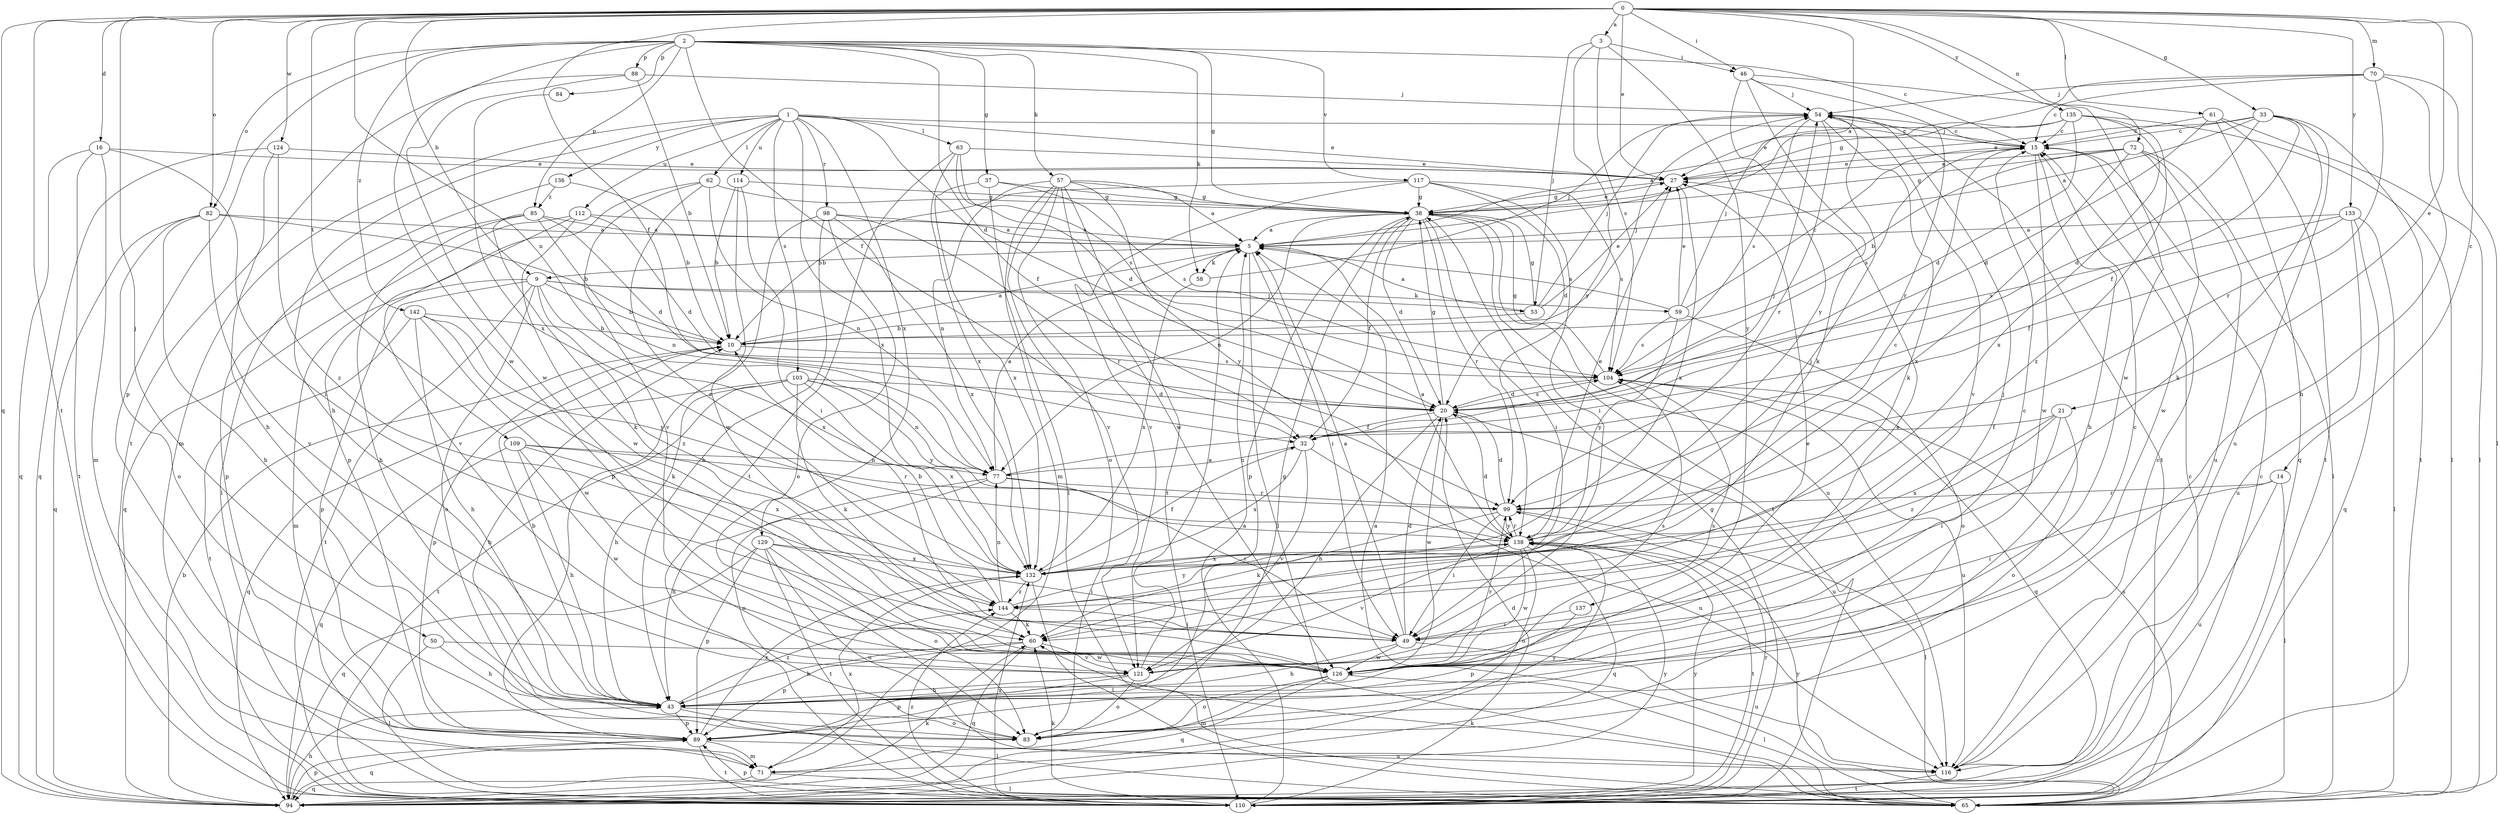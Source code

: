 strict digraph  {
0;
1;
2;
3;
5;
9;
10;
14;
15;
16;
20;
21;
27;
32;
33;
37;
38;
43;
46;
49;
50;
53;
54;
57;
58;
59;
60;
61;
62;
63;
65;
70;
71;
72;
77;
82;
83;
84;
85;
88;
89;
94;
98;
99;
103;
104;
109;
110;
112;
114;
116;
117;
121;
124;
126;
129;
132;
133;
135;
136;
137;
138;
142;
144;
0 -> 3  [label=a];
0 -> 5  [label=a];
0 -> 9  [label=b];
0 -> 14  [label=c];
0 -> 16  [label=d];
0 -> 21  [label=e];
0 -> 27  [label=e];
0 -> 32  [label=f];
0 -> 33  [label=g];
0 -> 46  [label=i];
0 -> 50  [label=j];
0 -> 61  [label=l];
0 -> 70  [label=m];
0 -> 72  [label=n];
0 -> 77  [label=n];
0 -> 82  [label=o];
0 -> 94  [label=q];
0 -> 109  [label=t];
0 -> 110  [label=t];
0 -> 124  [label=w];
0 -> 133  [label=y];
0 -> 135  [label=y];
1 -> 15  [label=c];
1 -> 27  [label=e];
1 -> 32  [label=f];
1 -> 43  [label=h];
1 -> 62  [label=l];
1 -> 63  [label=l];
1 -> 71  [label=m];
1 -> 98  [label=r];
1 -> 103  [label=s];
1 -> 112  [label=u];
1 -> 114  [label=u];
1 -> 129  [label=x];
1 -> 132  [label=x];
1 -> 136  [label=y];
2 -> 15  [label=c];
2 -> 20  [label=d];
2 -> 32  [label=f];
2 -> 37  [label=g];
2 -> 38  [label=g];
2 -> 57  [label=k];
2 -> 58  [label=k];
2 -> 82  [label=o];
2 -> 84  [label=p];
2 -> 85  [label=p];
2 -> 88  [label=p];
2 -> 89  [label=p];
2 -> 117  [label=v];
2 -> 126  [label=w];
2 -> 142  [label=z];
3 -> 46  [label=i];
3 -> 53  [label=j];
3 -> 104  [label=s];
3 -> 137  [label=y];
3 -> 138  [label=y];
5 -> 9  [label=b];
5 -> 49  [label=i];
5 -> 58  [label=k];
5 -> 65  [label=l];
9 -> 10  [label=b];
9 -> 53  [label=j];
9 -> 59  [label=k];
9 -> 71  [label=m];
9 -> 83  [label=o];
9 -> 89  [label=p];
9 -> 110  [label=t];
9 -> 132  [label=x];
9 -> 144  [label=z];
10 -> 5  [label=a];
10 -> 54  [label=j];
10 -> 89  [label=p];
10 -> 104  [label=s];
14 -> 49  [label=i];
14 -> 65  [label=l];
14 -> 99  [label=r];
14 -> 116  [label=u];
15 -> 27  [label=e];
15 -> 43  [label=h];
15 -> 54  [label=j];
15 -> 104  [label=s];
15 -> 126  [label=w];
16 -> 27  [label=e];
16 -> 49  [label=i];
16 -> 71  [label=m];
16 -> 94  [label=q];
16 -> 110  [label=t];
20 -> 32  [label=f];
20 -> 38  [label=g];
20 -> 43  [label=h];
20 -> 104  [label=s];
20 -> 116  [label=u];
20 -> 126  [label=w];
21 -> 32  [label=f];
21 -> 49  [label=i];
21 -> 83  [label=o];
21 -> 132  [label=x];
21 -> 144  [label=z];
27 -> 38  [label=g];
27 -> 132  [label=x];
32 -> 77  [label=n];
32 -> 116  [label=u];
32 -> 121  [label=v];
32 -> 132  [label=x];
33 -> 5  [label=a];
33 -> 15  [label=c];
33 -> 20  [label=d];
33 -> 27  [label=e];
33 -> 32  [label=f];
33 -> 60  [label=k];
33 -> 110  [label=t];
33 -> 116  [label=u];
37 -> 38  [label=g];
37 -> 65  [label=l];
37 -> 104  [label=s];
37 -> 132  [label=x];
38 -> 5  [label=a];
38 -> 20  [label=d];
38 -> 27  [label=e];
38 -> 32  [label=f];
38 -> 49  [label=i];
38 -> 77  [label=n];
38 -> 89  [label=p];
38 -> 99  [label=r];
38 -> 110  [label=t];
38 -> 116  [label=u];
43 -> 10  [label=b];
43 -> 15  [label=c];
43 -> 27  [label=e];
43 -> 65  [label=l];
43 -> 83  [label=o];
43 -> 89  [label=p];
43 -> 144  [label=z];
46 -> 54  [label=j];
46 -> 60  [label=k];
46 -> 99  [label=r];
46 -> 126  [label=w];
46 -> 138  [label=y];
49 -> 5  [label=a];
49 -> 20  [label=d];
49 -> 43  [label=h];
49 -> 116  [label=u];
49 -> 126  [label=w];
50 -> 43  [label=h];
50 -> 65  [label=l];
50 -> 126  [label=w];
53 -> 5  [label=a];
53 -> 10  [label=b];
53 -> 27  [label=e];
53 -> 38  [label=g];
53 -> 54  [label=j];
54 -> 15  [label=c];
54 -> 60  [label=k];
54 -> 99  [label=r];
54 -> 104  [label=s];
54 -> 110  [label=t];
54 -> 121  [label=v];
57 -> 5  [label=a];
57 -> 38  [label=g];
57 -> 71  [label=m];
57 -> 77  [label=n];
57 -> 83  [label=o];
57 -> 110  [label=t];
57 -> 121  [label=v];
57 -> 126  [label=w];
57 -> 138  [label=y];
58 -> 54  [label=j];
58 -> 132  [label=x];
59 -> 5  [label=a];
59 -> 15  [label=c];
59 -> 27  [label=e];
59 -> 54  [label=j];
59 -> 83  [label=o];
59 -> 104  [label=s];
59 -> 138  [label=y];
60 -> 43  [label=h];
60 -> 89  [label=p];
60 -> 94  [label=q];
60 -> 121  [label=v];
61 -> 15  [label=c];
61 -> 20  [label=d];
61 -> 65  [label=l];
61 -> 94  [label=q];
61 -> 110  [label=t];
62 -> 38  [label=g];
62 -> 77  [label=n];
62 -> 89  [label=p];
62 -> 121  [label=v];
62 -> 144  [label=z];
63 -> 20  [label=d];
63 -> 27  [label=e];
63 -> 104  [label=s];
63 -> 110  [label=t];
63 -> 132  [label=x];
65 -> 5  [label=a];
65 -> 60  [label=k];
65 -> 89  [label=p];
65 -> 104  [label=s];
65 -> 138  [label=y];
70 -> 15  [label=c];
70 -> 38  [label=g];
70 -> 43  [label=h];
70 -> 54  [label=j];
70 -> 65  [label=l];
70 -> 99  [label=r];
71 -> 65  [label=l];
71 -> 94  [label=q];
71 -> 132  [label=x];
71 -> 138  [label=y];
72 -> 10  [label=b];
72 -> 27  [label=e];
72 -> 38  [label=g];
72 -> 65  [label=l];
72 -> 116  [label=u];
72 -> 126  [label=w];
72 -> 132  [label=x];
77 -> 5  [label=a];
77 -> 43  [label=h];
77 -> 49  [label=i];
77 -> 54  [label=j];
77 -> 83  [label=o];
77 -> 99  [label=r];
82 -> 5  [label=a];
82 -> 10  [label=b];
82 -> 43  [label=h];
82 -> 83  [label=o];
82 -> 94  [label=q];
82 -> 121  [label=v];
83 -> 10  [label=b];
83 -> 38  [label=g];
84 -> 132  [label=x];
85 -> 5  [label=a];
85 -> 20  [label=d];
85 -> 43  [label=h];
85 -> 60  [label=k];
85 -> 77  [label=n];
85 -> 89  [label=p];
88 -> 10  [label=b];
88 -> 54  [label=j];
88 -> 110  [label=t];
88 -> 126  [label=w];
89 -> 71  [label=m];
89 -> 94  [label=q];
89 -> 110  [label=t];
89 -> 116  [label=u];
89 -> 132  [label=x];
94 -> 10  [label=b];
94 -> 15  [label=c];
94 -> 43  [label=h];
94 -> 60  [label=k];
94 -> 89  [label=p];
94 -> 138  [label=y];
98 -> 5  [label=a];
98 -> 43  [label=h];
98 -> 83  [label=o];
98 -> 89  [label=p];
98 -> 99  [label=r];
98 -> 132  [label=x];
99 -> 20  [label=d];
99 -> 49  [label=i];
99 -> 60  [label=k];
99 -> 65  [label=l];
99 -> 138  [label=y];
103 -> 20  [label=d];
103 -> 43  [label=h];
103 -> 60  [label=k];
103 -> 77  [label=n];
103 -> 94  [label=q];
103 -> 110  [label=t];
103 -> 132  [label=x];
103 -> 138  [label=y];
104 -> 20  [label=d];
104 -> 38  [label=g];
104 -> 94  [label=q];
104 -> 116  [label=u];
109 -> 43  [label=h];
109 -> 77  [label=n];
109 -> 94  [label=q];
109 -> 99  [label=r];
109 -> 126  [label=w];
109 -> 132  [label=x];
110 -> 5  [label=a];
110 -> 15  [label=c];
110 -> 20  [label=d];
110 -> 38  [label=g];
110 -> 60  [label=k];
110 -> 99  [label=r];
110 -> 132  [label=x];
110 -> 138  [label=y];
110 -> 144  [label=z];
112 -> 5  [label=a];
112 -> 20  [label=d];
112 -> 94  [label=q];
112 -> 121  [label=v];
112 -> 126  [label=w];
114 -> 10  [label=b];
114 -> 38  [label=g];
114 -> 49  [label=i];
114 -> 126  [label=w];
116 -> 15  [label=c];
116 -> 110  [label=t];
117 -> 10  [label=b];
117 -> 20  [label=d];
117 -> 38  [label=g];
117 -> 49  [label=i];
117 -> 104  [label=s];
117 -> 121  [label=v];
121 -> 5  [label=a];
121 -> 27  [label=e];
121 -> 43  [label=h];
121 -> 83  [label=o];
121 -> 89  [label=p];
121 -> 104  [label=s];
124 -> 27  [label=e];
124 -> 43  [label=h];
124 -> 94  [label=q];
124 -> 144  [label=z];
126 -> 15  [label=c];
126 -> 54  [label=j];
126 -> 65  [label=l];
126 -> 71  [label=m];
126 -> 83  [label=o];
126 -> 94  [label=q];
126 -> 99  [label=r];
126 -> 104  [label=s];
129 -> 49  [label=i];
129 -> 83  [label=o];
129 -> 89  [label=p];
129 -> 94  [label=q];
129 -> 110  [label=t];
129 -> 116  [label=u];
129 -> 132  [label=x];
132 -> 32  [label=f];
132 -> 65  [label=l];
132 -> 144  [label=z];
133 -> 5  [label=a];
133 -> 32  [label=f];
133 -> 65  [label=l];
133 -> 94  [label=q];
133 -> 104  [label=s];
133 -> 116  [label=u];
135 -> 5  [label=a];
135 -> 15  [label=c];
135 -> 20  [label=d];
135 -> 27  [label=e];
135 -> 65  [label=l];
135 -> 132  [label=x];
135 -> 144  [label=z];
136 -> 10  [label=b];
136 -> 65  [label=l];
136 -> 85  [label=z];
137 -> 49  [label=i];
137 -> 89  [label=p];
138 -> 5  [label=a];
138 -> 15  [label=c];
138 -> 20  [label=d];
138 -> 27  [label=e];
138 -> 83  [label=o];
138 -> 94  [label=q];
138 -> 99  [label=r];
138 -> 110  [label=t];
138 -> 121  [label=v];
138 -> 126  [label=w];
138 -> 132  [label=x];
142 -> 10  [label=b];
142 -> 43  [label=h];
142 -> 60  [label=k];
142 -> 110  [label=t];
142 -> 126  [label=w];
142 -> 138  [label=y];
144 -> 10  [label=b];
144 -> 49  [label=i];
144 -> 54  [label=j];
144 -> 60  [label=k];
144 -> 77  [label=n];
144 -> 138  [label=y];
}
